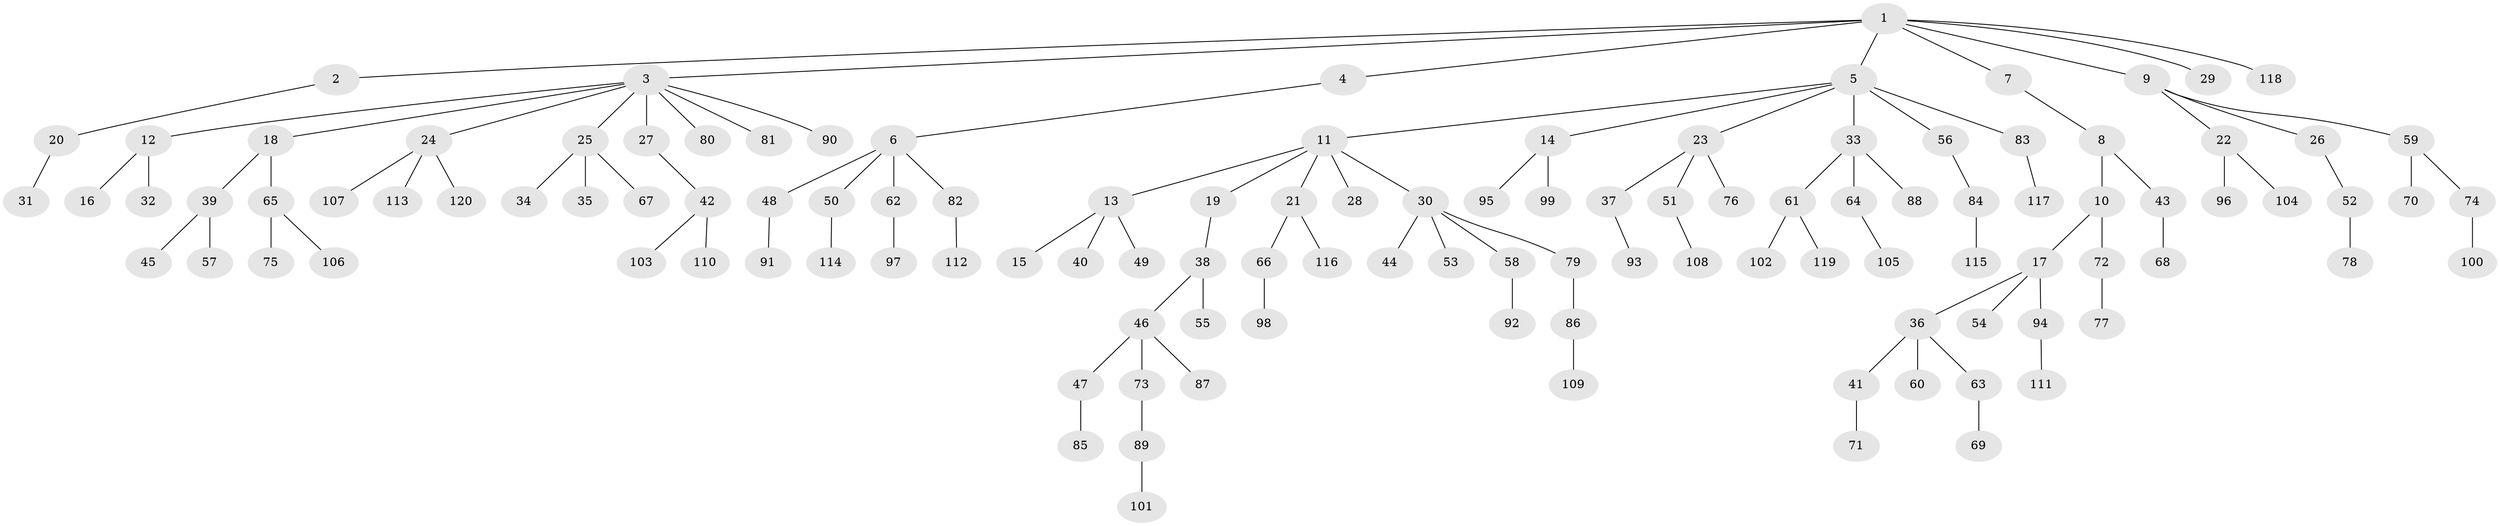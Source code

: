 // coarse degree distribution, {7: 0.023529411764705882, 2: 0.2, 10: 0.011764705882352941, 5: 0.047058823529411764, 3: 0.09411764705882353, 8: 0.011764705882352941, 1: 0.5882352941176471, 4: 0.023529411764705882}
// Generated by graph-tools (version 1.1) at 2025/52/02/27/25 19:52:12]
// undirected, 120 vertices, 119 edges
graph export_dot {
graph [start="1"]
  node [color=gray90,style=filled];
  1;
  2;
  3;
  4;
  5;
  6;
  7;
  8;
  9;
  10;
  11;
  12;
  13;
  14;
  15;
  16;
  17;
  18;
  19;
  20;
  21;
  22;
  23;
  24;
  25;
  26;
  27;
  28;
  29;
  30;
  31;
  32;
  33;
  34;
  35;
  36;
  37;
  38;
  39;
  40;
  41;
  42;
  43;
  44;
  45;
  46;
  47;
  48;
  49;
  50;
  51;
  52;
  53;
  54;
  55;
  56;
  57;
  58;
  59;
  60;
  61;
  62;
  63;
  64;
  65;
  66;
  67;
  68;
  69;
  70;
  71;
  72;
  73;
  74;
  75;
  76;
  77;
  78;
  79;
  80;
  81;
  82;
  83;
  84;
  85;
  86;
  87;
  88;
  89;
  90;
  91;
  92;
  93;
  94;
  95;
  96;
  97;
  98;
  99;
  100;
  101;
  102;
  103;
  104;
  105;
  106;
  107;
  108;
  109;
  110;
  111;
  112;
  113;
  114;
  115;
  116;
  117;
  118;
  119;
  120;
  1 -- 2;
  1 -- 3;
  1 -- 4;
  1 -- 5;
  1 -- 7;
  1 -- 9;
  1 -- 29;
  1 -- 118;
  2 -- 20;
  3 -- 12;
  3 -- 18;
  3 -- 24;
  3 -- 25;
  3 -- 27;
  3 -- 80;
  3 -- 81;
  3 -- 90;
  4 -- 6;
  5 -- 11;
  5 -- 14;
  5 -- 23;
  5 -- 33;
  5 -- 56;
  5 -- 83;
  6 -- 48;
  6 -- 50;
  6 -- 62;
  6 -- 82;
  7 -- 8;
  8 -- 10;
  8 -- 43;
  9 -- 22;
  9 -- 26;
  9 -- 59;
  10 -- 17;
  10 -- 72;
  11 -- 13;
  11 -- 19;
  11 -- 21;
  11 -- 28;
  11 -- 30;
  12 -- 16;
  12 -- 32;
  13 -- 15;
  13 -- 40;
  13 -- 49;
  14 -- 95;
  14 -- 99;
  17 -- 36;
  17 -- 54;
  17 -- 94;
  18 -- 39;
  18 -- 65;
  19 -- 38;
  20 -- 31;
  21 -- 66;
  21 -- 116;
  22 -- 96;
  22 -- 104;
  23 -- 37;
  23 -- 51;
  23 -- 76;
  24 -- 107;
  24 -- 113;
  24 -- 120;
  25 -- 34;
  25 -- 35;
  25 -- 67;
  26 -- 52;
  27 -- 42;
  30 -- 44;
  30 -- 53;
  30 -- 58;
  30 -- 79;
  33 -- 61;
  33 -- 64;
  33 -- 88;
  36 -- 41;
  36 -- 60;
  36 -- 63;
  37 -- 93;
  38 -- 46;
  38 -- 55;
  39 -- 45;
  39 -- 57;
  41 -- 71;
  42 -- 103;
  42 -- 110;
  43 -- 68;
  46 -- 47;
  46 -- 73;
  46 -- 87;
  47 -- 85;
  48 -- 91;
  50 -- 114;
  51 -- 108;
  52 -- 78;
  56 -- 84;
  58 -- 92;
  59 -- 70;
  59 -- 74;
  61 -- 102;
  61 -- 119;
  62 -- 97;
  63 -- 69;
  64 -- 105;
  65 -- 75;
  65 -- 106;
  66 -- 98;
  72 -- 77;
  73 -- 89;
  74 -- 100;
  79 -- 86;
  82 -- 112;
  83 -- 117;
  84 -- 115;
  86 -- 109;
  89 -- 101;
  94 -- 111;
}
